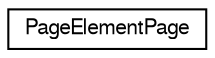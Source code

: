 digraph G
{
  edge [fontname="FreeSans",fontsize="10",labelfontname="FreeSans",labelfontsize="10"];
  node [fontname="FreeSans",fontsize="10",shape=record];
  rankdir="LR";
  Node1 [label="PageElementPage",height=0.2,width=0.4,color="black", fillcolor="white", style="filled",URL="$classPageElementPage.html"];
}
